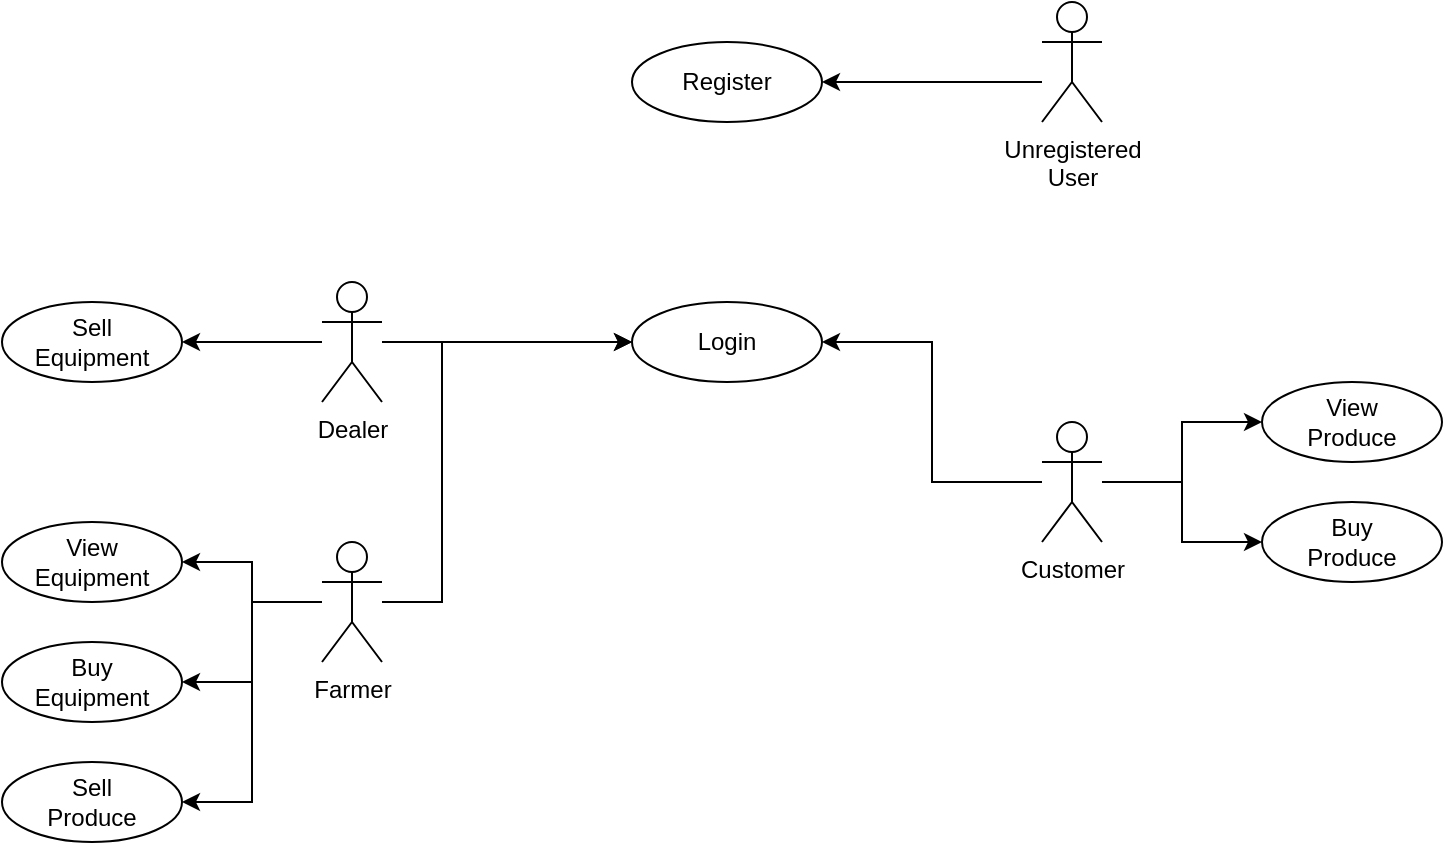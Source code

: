 <mxfile version="24.2.0" type="device">
  <diagram name="Page-1" id="Wl4qqZWPlfM1WC1LZrM2">
    <mxGraphModel dx="1607" dy="540" grid="1" gridSize="10" guides="1" tooltips="1" connect="1" arrows="1" fold="1" page="1" pageScale="1" pageWidth="850" pageHeight="1100" math="0" shadow="0">
      <root>
        <mxCell id="0" />
        <mxCell id="1" parent="0" />
        <mxCell id="0cN9bVkUMFvqnsQbVNbZ-9" style="edgeStyle=orthogonalEdgeStyle;rounded=0;orthogonalLoop=1;jettySize=auto;html=1;entryX=0;entryY=0.5;entryDx=0;entryDy=0;" edge="1" parent="1" source="0cN9bVkUMFvqnsQbVNbZ-1" target="0cN9bVkUMFvqnsQbVNbZ-5">
          <mxGeometry relative="1" as="geometry">
            <Array as="points">
              <mxPoint x="210" y="360" />
              <mxPoint x="210" y="230" />
            </Array>
          </mxGeometry>
        </mxCell>
        <mxCell id="0cN9bVkUMFvqnsQbVNbZ-16" style="edgeStyle=orthogonalEdgeStyle;rounded=0;orthogonalLoop=1;jettySize=auto;html=1;entryX=1;entryY=0.5;entryDx=0;entryDy=0;" edge="1" parent="1" source="0cN9bVkUMFvqnsQbVNbZ-1" target="0cN9bVkUMFvqnsQbVNbZ-15">
          <mxGeometry relative="1" as="geometry" />
        </mxCell>
        <mxCell id="0cN9bVkUMFvqnsQbVNbZ-19" style="edgeStyle=orthogonalEdgeStyle;rounded=0;orthogonalLoop=1;jettySize=auto;html=1;" edge="1" parent="1" source="0cN9bVkUMFvqnsQbVNbZ-1" target="0cN9bVkUMFvqnsQbVNbZ-17">
          <mxGeometry relative="1" as="geometry" />
        </mxCell>
        <mxCell id="0cN9bVkUMFvqnsQbVNbZ-20" style="edgeStyle=orthogonalEdgeStyle;rounded=0;orthogonalLoop=1;jettySize=auto;html=1;entryX=1;entryY=0.5;entryDx=0;entryDy=0;" edge="1" parent="1" source="0cN9bVkUMFvqnsQbVNbZ-1" target="0cN9bVkUMFvqnsQbVNbZ-18">
          <mxGeometry relative="1" as="geometry" />
        </mxCell>
        <mxCell id="0cN9bVkUMFvqnsQbVNbZ-1" value="Farmer" style="shape=umlActor;verticalLabelPosition=bottom;verticalAlign=top;html=1;outlineConnect=0;" vertex="1" parent="1">
          <mxGeometry x="150" y="330" width="30" height="60" as="geometry" />
        </mxCell>
        <mxCell id="0cN9bVkUMFvqnsQbVNbZ-8" style="edgeStyle=orthogonalEdgeStyle;rounded=0;orthogonalLoop=1;jettySize=auto;html=1;entryX=0;entryY=0.5;entryDx=0;entryDy=0;" edge="1" parent="1" source="0cN9bVkUMFvqnsQbVNbZ-2" target="0cN9bVkUMFvqnsQbVNbZ-5">
          <mxGeometry relative="1" as="geometry" />
        </mxCell>
        <mxCell id="0cN9bVkUMFvqnsQbVNbZ-22" style="edgeStyle=orthogonalEdgeStyle;rounded=0;orthogonalLoop=1;jettySize=auto;html=1;entryX=1;entryY=0.5;entryDx=0;entryDy=0;" edge="1" parent="1" source="0cN9bVkUMFvqnsQbVNbZ-2" target="0cN9bVkUMFvqnsQbVNbZ-21">
          <mxGeometry relative="1" as="geometry" />
        </mxCell>
        <mxCell id="0cN9bVkUMFvqnsQbVNbZ-2" value="Dealer" style="shape=umlActor;verticalLabelPosition=bottom;verticalAlign=top;html=1;outlineConnect=0;" vertex="1" parent="1">
          <mxGeometry x="150" y="200" width="30" height="60" as="geometry" />
        </mxCell>
        <mxCell id="0cN9bVkUMFvqnsQbVNbZ-10" style="edgeStyle=orthogonalEdgeStyle;rounded=0;orthogonalLoop=1;jettySize=auto;html=1;entryX=1;entryY=0.5;entryDx=0;entryDy=0;" edge="1" parent="1" source="0cN9bVkUMFvqnsQbVNbZ-3" target="0cN9bVkUMFvqnsQbVNbZ-5">
          <mxGeometry relative="1" as="geometry" />
        </mxCell>
        <mxCell id="0cN9bVkUMFvqnsQbVNbZ-12" style="edgeStyle=orthogonalEdgeStyle;rounded=0;orthogonalLoop=1;jettySize=auto;html=1;" edge="1" parent="1" source="0cN9bVkUMFvqnsQbVNbZ-3" target="0cN9bVkUMFvqnsQbVNbZ-11">
          <mxGeometry relative="1" as="geometry" />
        </mxCell>
        <mxCell id="0cN9bVkUMFvqnsQbVNbZ-14" style="edgeStyle=orthogonalEdgeStyle;rounded=0;orthogonalLoop=1;jettySize=auto;html=1;" edge="1" parent="1" source="0cN9bVkUMFvqnsQbVNbZ-3" target="0cN9bVkUMFvqnsQbVNbZ-13">
          <mxGeometry relative="1" as="geometry" />
        </mxCell>
        <mxCell id="0cN9bVkUMFvqnsQbVNbZ-3" value="Customer" style="shape=umlActor;verticalLabelPosition=bottom;verticalAlign=top;html=1;outlineConnect=0;" vertex="1" parent="1">
          <mxGeometry x="510" y="270" width="30" height="60" as="geometry" />
        </mxCell>
        <mxCell id="0cN9bVkUMFvqnsQbVNbZ-7" style="edgeStyle=orthogonalEdgeStyle;rounded=0;orthogonalLoop=1;jettySize=auto;html=1;" edge="1" parent="1" source="0cN9bVkUMFvqnsQbVNbZ-4" target="0cN9bVkUMFvqnsQbVNbZ-6">
          <mxGeometry relative="1" as="geometry">
            <Array as="points">
              <mxPoint x="480" y="100" />
              <mxPoint x="480" y="100" />
            </Array>
          </mxGeometry>
        </mxCell>
        <mxCell id="0cN9bVkUMFvqnsQbVNbZ-4" value="Unregistered&lt;div&gt;User&lt;/div&gt;" style="shape=umlActor;verticalLabelPosition=bottom;verticalAlign=top;html=1;outlineConnect=0;" vertex="1" parent="1">
          <mxGeometry x="510" y="60" width="30" height="60" as="geometry" />
        </mxCell>
        <mxCell id="0cN9bVkUMFvqnsQbVNbZ-5" value="Login" style="ellipse;whiteSpace=wrap;html=1;" vertex="1" parent="1">
          <mxGeometry x="305" y="210" width="95" height="40" as="geometry" />
        </mxCell>
        <mxCell id="0cN9bVkUMFvqnsQbVNbZ-6" value="Register" style="ellipse;whiteSpace=wrap;html=1;" vertex="1" parent="1">
          <mxGeometry x="305" y="80" width="95" height="40" as="geometry" />
        </mxCell>
        <mxCell id="0cN9bVkUMFvqnsQbVNbZ-11" value="View&lt;br&gt;Produce" style="ellipse;whiteSpace=wrap;html=1;" vertex="1" parent="1">
          <mxGeometry x="620" y="250" width="90" height="40" as="geometry" />
        </mxCell>
        <mxCell id="0cN9bVkUMFvqnsQbVNbZ-13" value="Buy&lt;br&gt;Produce" style="ellipse;whiteSpace=wrap;html=1;" vertex="1" parent="1">
          <mxGeometry x="620" y="310" width="90" height="40" as="geometry" />
        </mxCell>
        <mxCell id="0cN9bVkUMFvqnsQbVNbZ-15" value="Sell&lt;div&gt;Produce&lt;/div&gt;" style="ellipse;whiteSpace=wrap;html=1;" vertex="1" parent="1">
          <mxGeometry x="-10" y="440" width="90" height="40" as="geometry" />
        </mxCell>
        <mxCell id="0cN9bVkUMFvqnsQbVNbZ-17" value="View&lt;br&gt;Equipment" style="ellipse;whiteSpace=wrap;html=1;" vertex="1" parent="1">
          <mxGeometry x="-10" y="320" width="90" height="40" as="geometry" />
        </mxCell>
        <mxCell id="0cN9bVkUMFvqnsQbVNbZ-18" value="Buy&lt;br&gt;Equipment" style="ellipse;whiteSpace=wrap;html=1;" vertex="1" parent="1">
          <mxGeometry x="-10" y="380" width="90" height="40" as="geometry" />
        </mxCell>
        <mxCell id="0cN9bVkUMFvqnsQbVNbZ-21" value="Sell&lt;div&gt;Equipment&lt;/div&gt;" style="ellipse;whiteSpace=wrap;html=1;" vertex="1" parent="1">
          <mxGeometry x="-10" y="210" width="90" height="40" as="geometry" />
        </mxCell>
      </root>
    </mxGraphModel>
  </diagram>
</mxfile>
